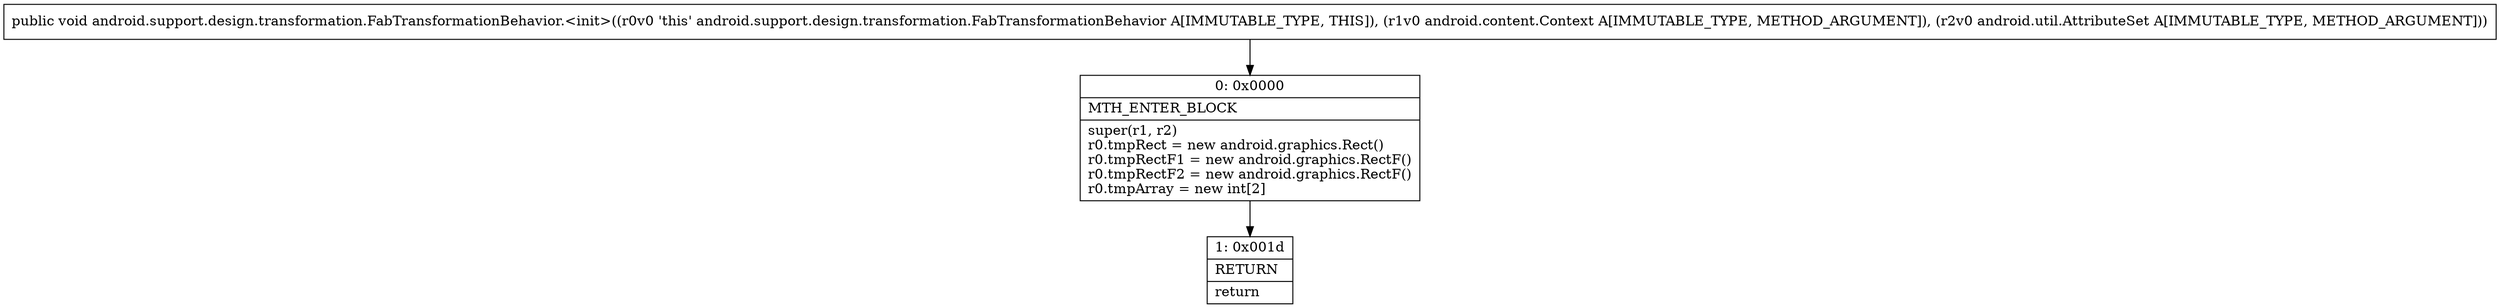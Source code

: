 digraph "CFG forandroid.support.design.transformation.FabTransformationBehavior.\<init\>(Landroid\/content\/Context;Landroid\/util\/AttributeSet;)V" {
Node_0 [shape=record,label="{0\:\ 0x0000|MTH_ENTER_BLOCK\l|super(r1, r2)\lr0.tmpRect = new android.graphics.Rect()\lr0.tmpRectF1 = new android.graphics.RectF()\lr0.tmpRectF2 = new android.graphics.RectF()\lr0.tmpArray = new int[2]\l}"];
Node_1 [shape=record,label="{1\:\ 0x001d|RETURN\l|return\l}"];
MethodNode[shape=record,label="{public void android.support.design.transformation.FabTransformationBehavior.\<init\>((r0v0 'this' android.support.design.transformation.FabTransformationBehavior A[IMMUTABLE_TYPE, THIS]), (r1v0 android.content.Context A[IMMUTABLE_TYPE, METHOD_ARGUMENT]), (r2v0 android.util.AttributeSet A[IMMUTABLE_TYPE, METHOD_ARGUMENT])) }"];
MethodNode -> Node_0;
Node_0 -> Node_1;
}

